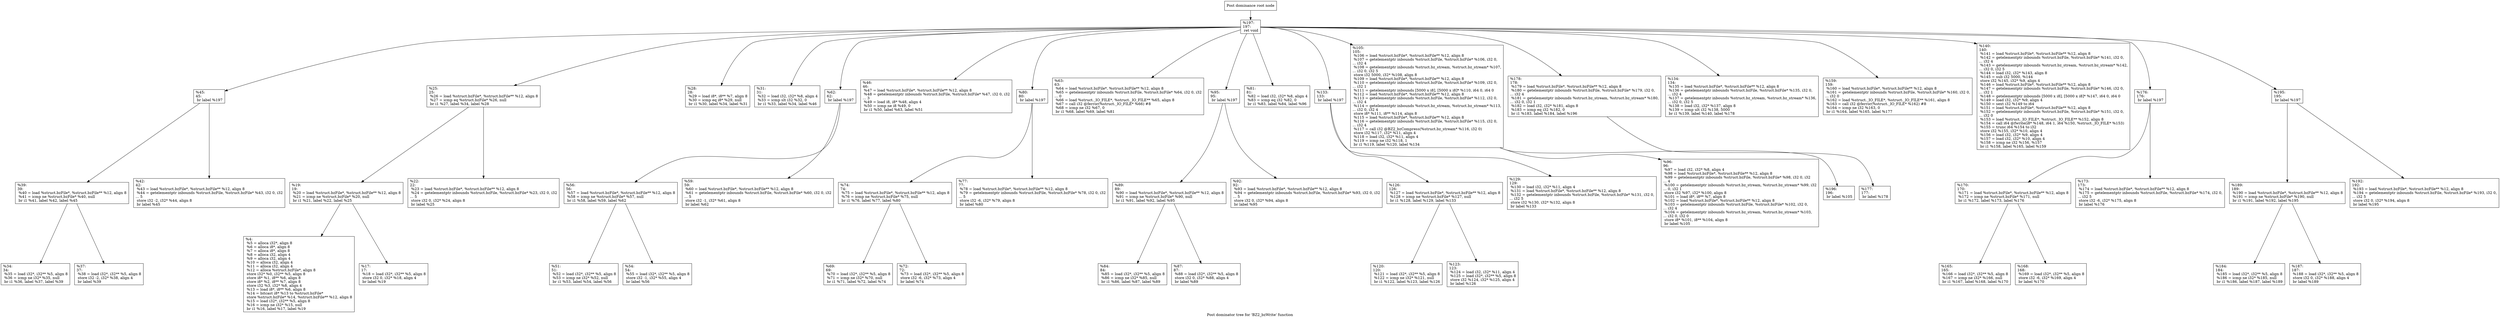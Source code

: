 digraph "Post dominator tree for 'BZ2_bzWrite' function" {
	label="Post dominator tree for 'BZ2_bzWrite' function";

	Node0x152b5f0 [shape=record,label="{Post dominance root node}"];
	Node0x152b5f0 -> Node0x12fb590;
	Node0x12fb590 [shape=record,label="{%197:\l197:                                              \l  ret void\l}"];
	Node0x12fb590 -> Node0x1391050;
	Node0x12fb590 -> Node0x153a9e0;
	Node0x12fb590 -> Node0x15eed00;
	Node0x12fb590 -> Node0x14824d0;
	Node0x12fb590 -> Node0x14f2750;
	Node0x12fb590 -> Node0x15ce060;
	Node0x12fb590 -> Node0x15d1b50;
	Node0x12fb590 -> Node0x155ba10;
	Node0x12fb590 -> Node0x139b560;
	Node0x12fb590 -> Node0x12f8710;
	Node0x12fb590 -> Node0x155de70;
	Node0x12fb590 -> Node0x1543c60;
	Node0x12fb590 -> Node0x151b550;
	Node0x12fb590 -> Node0x1478be0;
	Node0x12fb590 -> Node0x15deef0;
	Node0x12fb590 -> Node0x153ee30;
	Node0x12fb590 -> Node0x15d74d0;
	Node0x12fb590 -> Node0x12b1d20;
	Node0x1391050 [shape=record,label="{%45:\l45:                                               \l  br label %197\l}"];
	Node0x1391050 -> Node0x12f9750;
	Node0x1391050 -> Node0x1519e20;
	Node0x12f9750 [shape=record,label="{%39:\l39:                                               \l  %40 = load %struct.bzFile*, %struct.bzFile** %12, align 8\l  %41 = icmp ne %struct.bzFile* %40, null\l  br i1 %41, label %42, label %45\l}"];
	Node0x12f9750 -> Node0x15362f0;
	Node0x12f9750 -> Node0x138f640;
	Node0x15362f0 [shape=record,label="{%34:\l34:                                               \l  %35 = load i32*, i32** %5, align 8\l  %36 = icmp ne i32* %35, null\l  br i1 %36, label %37, label %39\l}"];
	Node0x138f640 [shape=record,label="{%37:\l37:                                               \l  %38 = load i32*, i32** %5, align 8\l  store i32 -2, i32* %38, align 4\l  br label %39\l}"];
	Node0x1519e20 [shape=record,label="{%42:\l42:                                               \l  %43 = load %struct.bzFile*, %struct.bzFile** %12, align 8\l  %44 = getelementptr inbounds %struct.bzFile, %struct.bzFile* %43, i32 0, i32\l... 5\l  store i32 -2, i32* %44, align 8\l  br label %45\l}"];
	Node0x153a9e0 [shape=record,label="{%25:\l25:                                               \l  %26 = load %struct.bzFile*, %struct.bzFile** %12, align 8\l  %27 = icmp eq %struct.bzFile* %26, null\l  br i1 %27, label %34, label %28\l}"];
	Node0x153a9e0 -> Node0x158ff20;
	Node0x153a9e0 -> Node0x1550120;
	Node0x158ff20 [shape=record,label="{%19:\l19:                                               \l  %20 = load %struct.bzFile*, %struct.bzFile** %12, align 8\l  %21 = icmp ne %struct.bzFile* %20, null\l  br i1 %21, label %22, label %25\l}"];
	Node0x158ff20 -> Node0x157a690;
	Node0x158ff20 -> Node0x1560fd0;
	Node0x157a690 [shape=record,label="{%4:\l  %5 = alloca i32*, align 8\l  %6 = alloca i8*, align 8\l  %7 = alloca i8*, align 8\l  %8 = alloca i32, align 4\l  %9 = alloca i32, align 4\l  %10 = alloca i32, align 4\l  %11 = alloca i32, align 4\l  %12 = alloca %struct.bzFile*, align 8\l  store i32* %0, i32** %5, align 8\l  store i8* %1, i8** %6, align 8\l  store i8* %2, i8** %7, align 8\l  store i32 %3, i32* %8, align 4\l  %13 = load i8*, i8** %6, align 8\l  %14 = bitcast i8* %13 to %struct.bzFile*\l  store %struct.bzFile* %14, %struct.bzFile** %12, align 8\l  %15 = load i32*, i32** %5, align 8\l  %16 = icmp ne i32* %15, null\l  br i1 %16, label %17, label %19\l}"];
	Node0x1560fd0 [shape=record,label="{%17:\l17:                                               \l  %18 = load i32*, i32** %5, align 8\l  store i32 0, i32* %18, align 4\l  br label %19\l}"];
	Node0x1550120 [shape=record,label="{%22:\l22:                                               \l  %23 = load %struct.bzFile*, %struct.bzFile** %12, align 8\l  %24 = getelementptr inbounds %struct.bzFile, %struct.bzFile* %23, i32 0, i32\l... 5\l  store i32 0, i32* %24, align 8\l  br label %25\l}"];
	Node0x15eed00 [shape=record,label="{%28:\l28:                                               \l  %29 = load i8*, i8** %7, align 8\l  %30 = icmp eq i8* %29, null\l  br i1 %30, label %34, label %31\l}"];
	Node0x14824d0 [shape=record,label="{%31:\l31:                                               \l  %32 = load i32, i32* %8, align 4\l  %33 = icmp slt i32 %32, 0\l  br i1 %33, label %34, label %46\l}"];
	Node0x14f2750 [shape=record,label="{%62:\l62:                                               \l  br label %197\l}"];
	Node0x14f2750 -> Node0x1397890;
	Node0x14f2750 -> Node0x15419d0;
	Node0x1397890 [shape=record,label="{%56:\l56:                                               \l  %57 = load %struct.bzFile*, %struct.bzFile** %12, align 8\l  %58 = icmp ne %struct.bzFile* %57, null\l  br i1 %58, label %59, label %62\l}"];
	Node0x1397890 -> Node0x1446a50;
	Node0x1397890 -> Node0x14da750;
	Node0x1446a50 [shape=record,label="{%51:\l51:                                               \l  %52 = load i32*, i32** %5, align 8\l  %53 = icmp ne i32* %52, null\l  br i1 %53, label %54, label %56\l}"];
	Node0x14da750 [shape=record,label="{%54:\l54:                                               \l  %55 = load i32*, i32** %5, align 8\l  store i32 -1, i32* %55, align 4\l  br label %56\l}"];
	Node0x15419d0 [shape=record,label="{%59:\l59:                                               \l  %60 = load %struct.bzFile*, %struct.bzFile** %12, align 8\l  %61 = getelementptr inbounds %struct.bzFile, %struct.bzFile* %60, i32 0, i32\l... 5\l  store i32 -1, i32* %61, align 8\l  br label %62\l}"];
	Node0x15ce060 [shape=record,label="{%46:\l46:                                               \l  %47 = load %struct.bzFile*, %struct.bzFile** %12, align 8\l  %48 = getelementptr inbounds %struct.bzFile, %struct.bzFile* %47, i32 0, i32\l... 3\l  %49 = load i8, i8* %48, align 4\l  %50 = icmp ne i8 %49, 0\l  br i1 %50, label %63, label %51\l}"];
	Node0x15d1b50 [shape=record,label="{%80:\l80:                                               \l  br label %197\l}"];
	Node0x15d1b50 -> Node0x15d11b0;
	Node0x15d1b50 -> Node0x14ed520;
	Node0x15d11b0 [shape=record,label="{%74:\l74:                                               \l  %75 = load %struct.bzFile*, %struct.bzFile** %12, align 8\l  %76 = icmp ne %struct.bzFile* %75, null\l  br i1 %76, label %77, label %80\l}"];
	Node0x15d11b0 -> Node0x1540ac0;
	Node0x15d11b0 -> Node0x1546ac0;
	Node0x1540ac0 [shape=record,label="{%69:\l69:                                               \l  %70 = load i32*, i32** %5, align 8\l  %71 = icmp ne i32* %70, null\l  br i1 %71, label %72, label %74\l}"];
	Node0x1546ac0 [shape=record,label="{%72:\l72:                                               \l  %73 = load i32*, i32** %5, align 8\l  store i32 -6, i32* %73, align 4\l  br label %74\l}"];
	Node0x14ed520 [shape=record,label="{%77:\l77:                                               \l  %78 = load %struct.bzFile*, %struct.bzFile** %12, align 8\l  %79 = getelementptr inbounds %struct.bzFile, %struct.bzFile* %78, i32 0, i32\l... 5\l  store i32 -6, i32* %79, align 8\l  br label %80\l}"];
	Node0x155ba10 [shape=record,label="{%63:\l63:                                               \l  %64 = load %struct.bzFile*, %struct.bzFile** %12, align 8\l  %65 = getelementptr inbounds %struct.bzFile, %struct.bzFile* %64, i32 0, i32\l... 0\l  %66 = load %struct._IO_FILE*, %struct._IO_FILE** %65, align 8\l  %67 = call i32 @ferror(%struct._IO_FILE* %66) #8\l  %68 = icmp ne i32 %67, 0\l  br i1 %68, label %69, label %81\l}"];
	Node0x139b560 [shape=record,label="{%95:\l95:                                               \l  br label %197\l}"];
	Node0x139b560 -> Node0x154e110;
	Node0x139b560 -> Node0x15da6b0;
	Node0x154e110 [shape=record,label="{%89:\l89:                                               \l  %90 = load %struct.bzFile*, %struct.bzFile** %12, align 8\l  %91 = icmp ne %struct.bzFile* %90, null\l  br i1 %91, label %92, label %95\l}"];
	Node0x154e110 -> Node0x15d4ee0;
	Node0x154e110 -> Node0x13785e0;
	Node0x15d4ee0 [shape=record,label="{%84:\l84:                                               \l  %85 = load i32*, i32** %5, align 8\l  %86 = icmp ne i32* %85, null\l  br i1 %86, label %87, label %89\l}"];
	Node0x13785e0 [shape=record,label="{%87:\l87:                                               \l  %88 = load i32*, i32** %5, align 8\l  store i32 0, i32* %88, align 4\l  br label %89\l}"];
	Node0x15da6b0 [shape=record,label="{%92:\l92:                                               \l  %93 = load %struct.bzFile*, %struct.bzFile** %12, align 8\l  %94 = getelementptr inbounds %struct.bzFile, %struct.bzFile* %93, i32 0, i32\l... 5\l  store i32 0, i32* %94, align 8\l  br label %95\l}"];
	Node0x12f8710 [shape=record,label="{%81:\l81:                                               \l  %82 = load i32, i32* %8, align 4\l  %83 = icmp eq i32 %82, 0\l  br i1 %83, label %84, label %96\l}"];
	Node0x155de70 [shape=record,label="{%133:\l133:                                              \l  br label %197\l}"];
	Node0x155de70 -> Node0x1483800;
	Node0x155de70 -> Node0x15c8d80;
	Node0x1483800 [shape=record,label="{%126:\l126:                                              \l  %127 = load %struct.bzFile*, %struct.bzFile** %12, align 8\l  %128 = icmp ne %struct.bzFile* %127, null\l  br i1 %128, label %129, label %133\l}"];
	Node0x1483800 -> Node0x1489ad0;
	Node0x1483800 -> Node0x1562b10;
	Node0x1489ad0 [shape=record,label="{%120:\l120:                                              \l  %121 = load i32*, i32** %5, align 8\l  %122 = icmp ne i32* %121, null\l  br i1 %122, label %123, label %126\l}"];
	Node0x1562b10 [shape=record,label="{%123:\l123:                                              \l  %124 = load i32, i32* %11, align 4\l  %125 = load i32*, i32** %5, align 8\l  store i32 %124, i32* %125, align 4\l  br label %126\l}"];
	Node0x15c8d80 [shape=record,label="{%129:\l129:                                              \l  %130 = load i32, i32* %11, align 4\l  %131 = load %struct.bzFile*, %struct.bzFile** %12, align 8\l  %132 = getelementptr inbounds %struct.bzFile, %struct.bzFile* %131, i32 0,\l... i32 5\l  store i32 %130, i32* %132, align 8\l  br label %133\l}"];
	Node0x1543c60 [shape=record,label="{%105:\l105:                                              \l  %106 = load %struct.bzFile*, %struct.bzFile** %12, align 8\l  %107 = getelementptr inbounds %struct.bzFile, %struct.bzFile* %106, i32 0,\l... i32 4\l  %108 = getelementptr inbounds %struct.bz_stream, %struct.bz_stream* %107,\l... i32 0, i32 5\l  store i32 5000, i32* %108, align 8\l  %109 = load %struct.bzFile*, %struct.bzFile** %12, align 8\l  %110 = getelementptr inbounds %struct.bzFile, %struct.bzFile* %109, i32 0,\l... i32 1\l  %111 = getelementptr inbounds [5000 x i8], [5000 x i8]* %110, i64 0, i64 0\l  %112 = load %struct.bzFile*, %struct.bzFile** %12, align 8\l  %113 = getelementptr inbounds %struct.bzFile, %struct.bzFile* %112, i32 0,\l... i32 4\l  %114 = getelementptr inbounds %struct.bz_stream, %struct.bz_stream* %113,\l... i32 0, i32 4\l  store i8* %111, i8** %114, align 8\l  %115 = load %struct.bzFile*, %struct.bzFile** %12, align 8\l  %116 = getelementptr inbounds %struct.bzFile, %struct.bzFile* %115, i32 0,\l... i32 4\l  %117 = call i32 @BZ2_bzCompress(%struct.bz_stream* %116, i32 0)\l  store i32 %117, i32* %11, align 4\l  %118 = load i32, i32* %11, align 4\l  %119 = icmp ne i32 %118, 1\l  br i1 %119, label %120, label %134\l}"];
	Node0x1543c60 -> Node0x1563240;
	Node0x1543c60 -> Node0x15cd7e0;
	Node0x1563240 [shape=record,label="{%96:\l96:                                               \l  %97 = load i32, i32* %8, align 4\l  %98 = load %struct.bzFile*, %struct.bzFile** %12, align 8\l  %99 = getelementptr inbounds %struct.bzFile, %struct.bzFile* %98, i32 0, i32\l... 4\l  %100 = getelementptr inbounds %struct.bz_stream, %struct.bz_stream* %99, i32\l... 0, i32 1\l  store i32 %97, i32* %100, align 8\l  %101 = load i8*, i8** %7, align 8\l  %102 = load %struct.bzFile*, %struct.bzFile** %12, align 8\l  %103 = getelementptr inbounds %struct.bzFile, %struct.bzFile* %102, i32 0,\l... i32 4\l  %104 = getelementptr inbounds %struct.bz_stream, %struct.bz_stream* %103,\l... i32 0, i32 0\l  store i8* %101, i8** %104, align 8\l  br label %105\l}"];
	Node0x15cd7e0 [shape=record,label="{%196:\l196:                                              \l  br label %105\l}"];
	Node0x151b550 [shape=record,label="{%178:\l178:                                              \l  %179 = load %struct.bzFile*, %struct.bzFile** %12, align 8\l  %180 = getelementptr inbounds %struct.bzFile, %struct.bzFile* %179, i32 0,\l... i32 4\l  %181 = getelementptr inbounds %struct.bz_stream, %struct.bz_stream* %180,\l... i32 0, i32 1\l  %182 = load i32, i32* %181, align 8\l  %183 = icmp eq i32 %182, 0\l  br i1 %183, label %184, label %196\l}"];
	Node0x151b550 -> Node0x1555860;
	Node0x1555860 [shape=record,label="{%177:\l177:                                              \l  br label %178\l}"];
	Node0x1478be0 [shape=record,label="{%134:\l134:                                              \l  %135 = load %struct.bzFile*, %struct.bzFile** %12, align 8\l  %136 = getelementptr inbounds %struct.bzFile, %struct.bzFile* %135, i32 0,\l... i32 4\l  %137 = getelementptr inbounds %struct.bz_stream, %struct.bz_stream* %136,\l... i32 0, i32 5\l  %138 = load i32, i32* %137, align 8\l  %139 = icmp ult i32 %138, 5000\l  br i1 %139, label %140, label %178\l}"];
	Node0x15deef0 [shape=record,label="{%159:\l159:                                              \l  %160 = load %struct.bzFile*, %struct.bzFile** %12, align 8\l  %161 = getelementptr inbounds %struct.bzFile, %struct.bzFile* %160, i32 0,\l... i32 0\l  %162 = load %struct._IO_FILE*, %struct._IO_FILE** %161, align 8\l  %163 = call i32 @ferror(%struct._IO_FILE* %162) #8\l  %164 = icmp ne i32 %163, 0\l  br i1 %164, label %165, label %177\l}"];
	Node0x153ee30 [shape=record,label="{%140:\l140:                                              \l  %141 = load %struct.bzFile*, %struct.bzFile** %12, align 8\l  %142 = getelementptr inbounds %struct.bzFile, %struct.bzFile* %141, i32 0,\l... i32 4\l  %143 = getelementptr inbounds %struct.bz_stream, %struct.bz_stream* %142,\l... i32 0, i32 5\l  %144 = load i32, i32* %143, align 8\l  %145 = sub i32 5000, %144\l  store i32 %145, i32* %9, align 4\l  %146 = load %struct.bzFile*, %struct.bzFile** %12, align 8\l  %147 = getelementptr inbounds %struct.bzFile, %struct.bzFile* %146, i32 0,\l... i32 1\l  %148 = getelementptr inbounds [5000 x i8], [5000 x i8]* %147, i64 0, i64 0\l  %149 = load i32, i32* %9, align 4\l  %150 = sext i32 %149 to i64\l  %151 = load %struct.bzFile*, %struct.bzFile** %12, align 8\l  %152 = getelementptr inbounds %struct.bzFile, %struct.bzFile* %151, i32 0,\l... i32 0\l  %153 = load %struct._IO_FILE*, %struct._IO_FILE** %152, align 8\l  %154 = call i64 @fwrite(i8* %148, i64 1, i64 %150, %struct._IO_FILE* %153)\l  %155 = trunc i64 %154 to i32\l  store i32 %155, i32* %10, align 4\l  %156 = load i32, i32* %9, align 4\l  %157 = load i32, i32* %10, align 4\l  %158 = icmp ne i32 %156, %157\l  br i1 %158, label %165, label %159\l}"];
	Node0x15d74d0 [shape=record,label="{%176:\l176:                                              \l  br label %197\l}"];
	Node0x15d74d0 -> Node0x15e5f80;
	Node0x15d74d0 -> Node0x155ca20;
	Node0x15e5f80 [shape=record,label="{%170:\l170:                                              \l  %171 = load %struct.bzFile*, %struct.bzFile** %12, align 8\l  %172 = icmp ne %struct.bzFile* %171, null\l  br i1 %172, label %173, label %176\l}"];
	Node0x15e5f80 -> Node0x1393bc0;
	Node0x15e5f80 -> Node0x153f5d0;
	Node0x1393bc0 [shape=record,label="{%165:\l165:                                              \l  %166 = load i32*, i32** %5, align 8\l  %167 = icmp ne i32* %166, null\l  br i1 %167, label %168, label %170\l}"];
	Node0x153f5d0 [shape=record,label="{%168:\l168:                                              \l  %169 = load i32*, i32** %5, align 8\l  store i32 -6, i32* %169, align 4\l  br label %170\l}"];
	Node0x155ca20 [shape=record,label="{%173:\l173:                                              \l  %174 = load %struct.bzFile*, %struct.bzFile** %12, align 8\l  %175 = getelementptr inbounds %struct.bzFile, %struct.bzFile* %174, i32 0,\l... i32 5\l  store i32 -6, i32* %175, align 8\l  br label %176\l}"];
	Node0x12b1d20 [shape=record,label="{%195:\l195:                                              \l  br label %197\l}"];
	Node0x12b1d20 -> Node0x14929d0;
	Node0x12b1d20 -> Node0x15c89f0;
	Node0x14929d0 [shape=record,label="{%189:\l189:                                              \l  %190 = load %struct.bzFile*, %struct.bzFile** %12, align 8\l  %191 = icmp ne %struct.bzFile* %190, null\l  br i1 %191, label %192, label %195\l}"];
	Node0x14929d0 -> Node0x151cb40;
	Node0x14929d0 -> Node0x15dacd0;
	Node0x151cb40 [shape=record,label="{%184:\l184:                                              \l  %185 = load i32*, i32** %5, align 8\l  %186 = icmp ne i32* %185, null\l  br i1 %186, label %187, label %189\l}"];
	Node0x15dacd0 [shape=record,label="{%187:\l187:                                              \l  %188 = load i32*, i32** %5, align 8\l  store i32 0, i32* %188, align 4\l  br label %189\l}"];
	Node0x15c89f0 [shape=record,label="{%192:\l192:                                              \l  %193 = load %struct.bzFile*, %struct.bzFile** %12, align 8\l  %194 = getelementptr inbounds %struct.bzFile, %struct.bzFile* %193, i32 0,\l... i32 5\l  store i32 0, i32* %194, align 8\l  br label %195\l}"];
}
